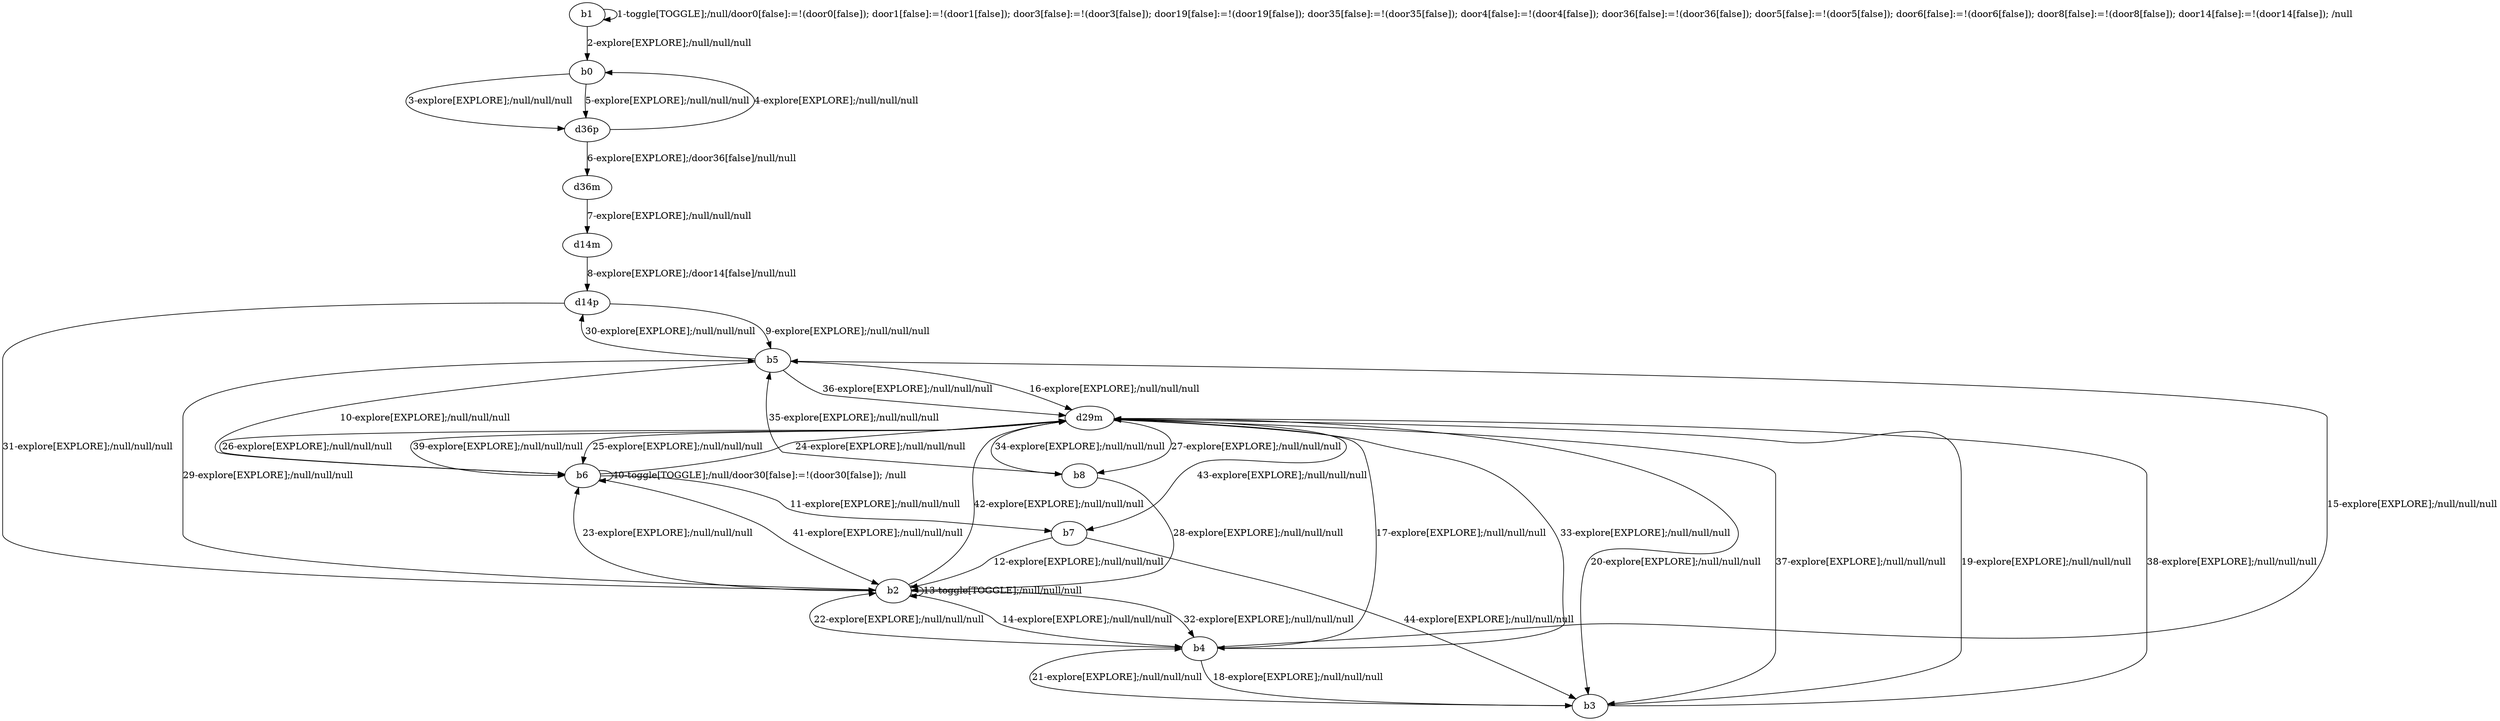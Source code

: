 # Total number of goals covered by this test: 14
# b8 --> b5
# b4 --> b2
# b2 --> b6
# d14p --> b2
# b6 --> b7
# b2 --> b2
# d29m --> b4
# b8 --> b2
# b7 --> b2
# d29m --> b3
# b6 --> d29m
# b6 --> b2
# b3 --> b4
# b2 --> b5

digraph g {
"b1" -> "b1" [label = "1-toggle[TOGGLE];/null/door0[false]:=!(door0[false]); door1[false]:=!(door1[false]); door3[false]:=!(door3[false]); door19[false]:=!(door19[false]); door35[false]:=!(door35[false]); door4[false]:=!(door4[false]); door36[false]:=!(door36[false]); door5[false]:=!(door5[false]); door6[false]:=!(door6[false]); door8[false]:=!(door8[false]); door14[false]:=!(door14[false]); /null"];
"b1" -> "b0" [label = "2-explore[EXPLORE];/null/null/null"];
"b0" -> "d36p" [label = "3-explore[EXPLORE];/null/null/null"];
"d36p" -> "b0" [label = "4-explore[EXPLORE];/null/null/null"];
"b0" -> "d36p" [label = "5-explore[EXPLORE];/null/null/null"];
"d36p" -> "d36m" [label = "6-explore[EXPLORE];/door36[false]/null/null"];
"d36m" -> "d14m" [label = "7-explore[EXPLORE];/null/null/null"];
"d14m" -> "d14p" [label = "8-explore[EXPLORE];/door14[false]/null/null"];
"d14p" -> "b5" [label = "9-explore[EXPLORE];/null/null/null"];
"b5" -> "b6" [label = "10-explore[EXPLORE];/null/null/null"];
"b6" -> "b7" [label = "11-explore[EXPLORE];/null/null/null"];
"b7" -> "b2" [label = "12-explore[EXPLORE];/null/null/null"];
"b2" -> "b2" [label = "13-toggle[TOGGLE];/null/null/null"];
"b2" -> "b4" [label = "14-explore[EXPLORE];/null/null/null"];
"b4" -> "b5" [label = "15-explore[EXPLORE];/null/null/null"];
"b5" -> "d29m" [label = "16-explore[EXPLORE];/null/null/null"];
"d29m" -> "b4" [label = "17-explore[EXPLORE];/null/null/null"];
"b4" -> "b3" [label = "18-explore[EXPLORE];/null/null/null"];
"b3" -> "d29m" [label = "19-explore[EXPLORE];/null/null/null"];
"d29m" -> "b3" [label = "20-explore[EXPLORE];/null/null/null"];
"b3" -> "b4" [label = "21-explore[EXPLORE];/null/null/null"];
"b4" -> "b2" [label = "22-explore[EXPLORE];/null/null/null"];
"b2" -> "b6" [label = "23-explore[EXPLORE];/null/null/null"];
"b6" -> "d29m" [label = "24-explore[EXPLORE];/null/null/null"];
"d29m" -> "b6" [label = "25-explore[EXPLORE];/null/null/null"];
"b6" -> "d29m" [label = "26-explore[EXPLORE];/null/null/null"];
"d29m" -> "b8" [label = "27-explore[EXPLORE];/null/null/null"];
"b8" -> "b2" [label = "28-explore[EXPLORE];/null/null/null"];
"b2" -> "b5" [label = "29-explore[EXPLORE];/null/null/null"];
"b5" -> "d14p" [label = "30-explore[EXPLORE];/null/null/null"];
"d14p" -> "b2" [label = "31-explore[EXPLORE];/null/null/null"];
"b2" -> "b4" [label = "32-explore[EXPLORE];/null/null/null"];
"b4" -> "d29m" [label = "33-explore[EXPLORE];/null/null/null"];
"d29m" -> "b8" [label = "34-explore[EXPLORE];/null/null/null"];
"b8" -> "b5" [label = "35-explore[EXPLORE];/null/null/null"];
"b5" -> "d29m" [label = "36-explore[EXPLORE];/null/null/null"];
"d29m" -> "b3" [label = "37-explore[EXPLORE];/null/null/null"];
"b3" -> "d29m" [label = "38-explore[EXPLORE];/null/null/null"];
"d29m" -> "b6" [label = "39-explore[EXPLORE];/null/null/null"];
"b6" -> "b6" [label = "40-toggle[TOGGLE];/null/door30[false]:=!(door30[false]); /null"];
"b6" -> "b2" [label = "41-explore[EXPLORE];/null/null/null"];
"b2" -> "d29m" [label = "42-explore[EXPLORE];/null/null/null"];
"d29m" -> "b7" [label = "43-explore[EXPLORE];/null/null/null"];
"b7" -> "b3" [label = "44-explore[EXPLORE];/null/null/null"];
}
